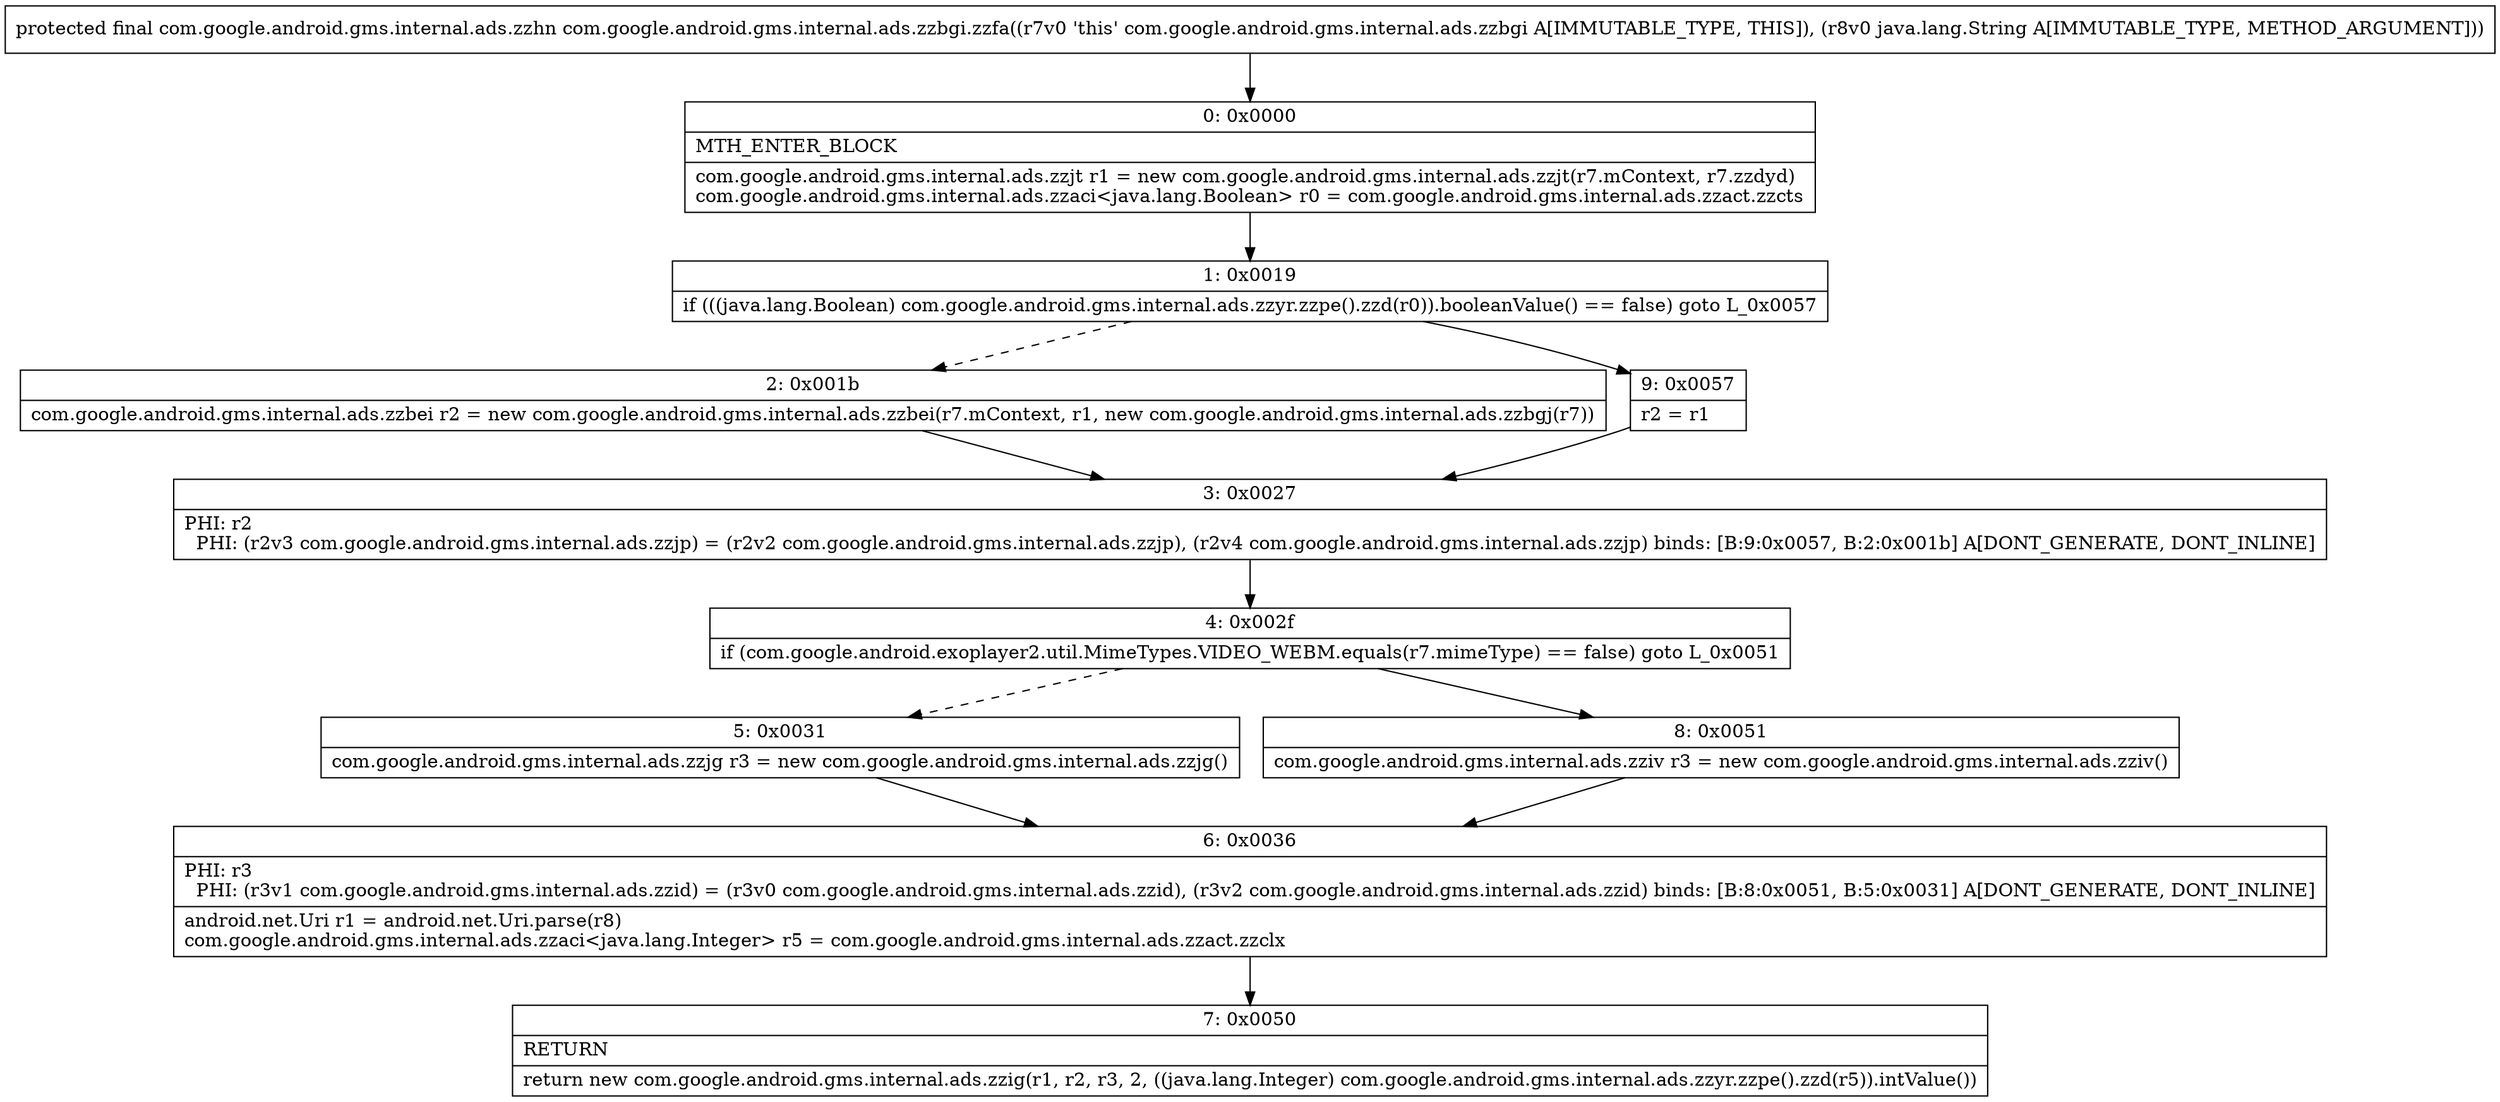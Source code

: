 digraph "CFG forcom.google.android.gms.internal.ads.zzbgi.zzfa(Ljava\/lang\/String;)Lcom\/google\/android\/gms\/internal\/ads\/zzhn;" {
Node_0 [shape=record,label="{0\:\ 0x0000|MTH_ENTER_BLOCK\l|com.google.android.gms.internal.ads.zzjt r1 = new com.google.android.gms.internal.ads.zzjt(r7.mContext, r7.zzdyd)\lcom.google.android.gms.internal.ads.zzaci\<java.lang.Boolean\> r0 = com.google.android.gms.internal.ads.zzact.zzcts\l}"];
Node_1 [shape=record,label="{1\:\ 0x0019|if (((java.lang.Boolean) com.google.android.gms.internal.ads.zzyr.zzpe().zzd(r0)).booleanValue() == false) goto L_0x0057\l}"];
Node_2 [shape=record,label="{2\:\ 0x001b|com.google.android.gms.internal.ads.zzbei r2 = new com.google.android.gms.internal.ads.zzbei(r7.mContext, r1, new com.google.android.gms.internal.ads.zzbgj(r7))\l}"];
Node_3 [shape=record,label="{3\:\ 0x0027|PHI: r2 \l  PHI: (r2v3 com.google.android.gms.internal.ads.zzjp) = (r2v2 com.google.android.gms.internal.ads.zzjp), (r2v4 com.google.android.gms.internal.ads.zzjp) binds: [B:9:0x0057, B:2:0x001b] A[DONT_GENERATE, DONT_INLINE]\l}"];
Node_4 [shape=record,label="{4\:\ 0x002f|if (com.google.android.exoplayer2.util.MimeTypes.VIDEO_WEBM.equals(r7.mimeType) == false) goto L_0x0051\l}"];
Node_5 [shape=record,label="{5\:\ 0x0031|com.google.android.gms.internal.ads.zzjg r3 = new com.google.android.gms.internal.ads.zzjg()\l}"];
Node_6 [shape=record,label="{6\:\ 0x0036|PHI: r3 \l  PHI: (r3v1 com.google.android.gms.internal.ads.zzid) = (r3v0 com.google.android.gms.internal.ads.zzid), (r3v2 com.google.android.gms.internal.ads.zzid) binds: [B:8:0x0051, B:5:0x0031] A[DONT_GENERATE, DONT_INLINE]\l|android.net.Uri r1 = android.net.Uri.parse(r8)\lcom.google.android.gms.internal.ads.zzaci\<java.lang.Integer\> r5 = com.google.android.gms.internal.ads.zzact.zzclx\l}"];
Node_7 [shape=record,label="{7\:\ 0x0050|RETURN\l|return new com.google.android.gms.internal.ads.zzig(r1, r2, r3, 2, ((java.lang.Integer) com.google.android.gms.internal.ads.zzyr.zzpe().zzd(r5)).intValue())\l}"];
Node_8 [shape=record,label="{8\:\ 0x0051|com.google.android.gms.internal.ads.zziv r3 = new com.google.android.gms.internal.ads.zziv()\l}"];
Node_9 [shape=record,label="{9\:\ 0x0057|r2 = r1\l}"];
MethodNode[shape=record,label="{protected final com.google.android.gms.internal.ads.zzhn com.google.android.gms.internal.ads.zzbgi.zzfa((r7v0 'this' com.google.android.gms.internal.ads.zzbgi A[IMMUTABLE_TYPE, THIS]), (r8v0 java.lang.String A[IMMUTABLE_TYPE, METHOD_ARGUMENT])) }"];
MethodNode -> Node_0;
Node_0 -> Node_1;
Node_1 -> Node_2[style=dashed];
Node_1 -> Node_9;
Node_2 -> Node_3;
Node_3 -> Node_4;
Node_4 -> Node_5[style=dashed];
Node_4 -> Node_8;
Node_5 -> Node_6;
Node_6 -> Node_7;
Node_8 -> Node_6;
Node_9 -> Node_3;
}

